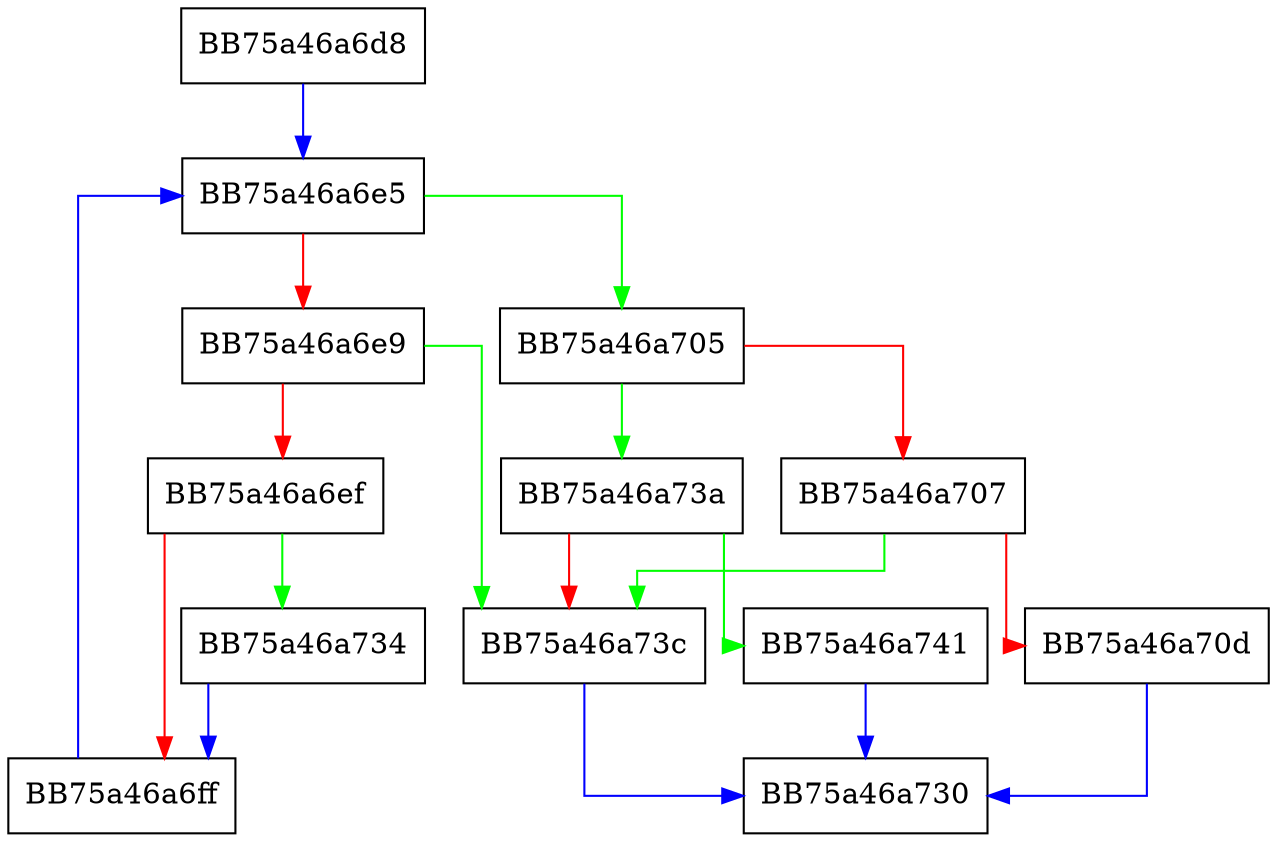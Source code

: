 digraph lua_getstack {
  node [shape="box"];
  graph [splines=ortho];
  BB75a46a6d8 -> BB75a46a6e5 [color="blue"];
  BB75a46a6e5 -> BB75a46a705 [color="green"];
  BB75a46a6e5 -> BB75a46a6e9 [color="red"];
  BB75a46a6e9 -> BB75a46a73c [color="green"];
  BB75a46a6e9 -> BB75a46a6ef [color="red"];
  BB75a46a6ef -> BB75a46a734 [color="green"];
  BB75a46a6ef -> BB75a46a6ff [color="red"];
  BB75a46a6ff -> BB75a46a6e5 [color="blue"];
  BB75a46a705 -> BB75a46a73a [color="green"];
  BB75a46a705 -> BB75a46a707 [color="red"];
  BB75a46a707 -> BB75a46a73c [color="green"];
  BB75a46a707 -> BB75a46a70d [color="red"];
  BB75a46a70d -> BB75a46a730 [color="blue"];
  BB75a46a734 -> BB75a46a6ff [color="blue"];
  BB75a46a73a -> BB75a46a741 [color="green"];
  BB75a46a73a -> BB75a46a73c [color="red"];
  BB75a46a73c -> BB75a46a730 [color="blue"];
  BB75a46a741 -> BB75a46a730 [color="blue"];
}